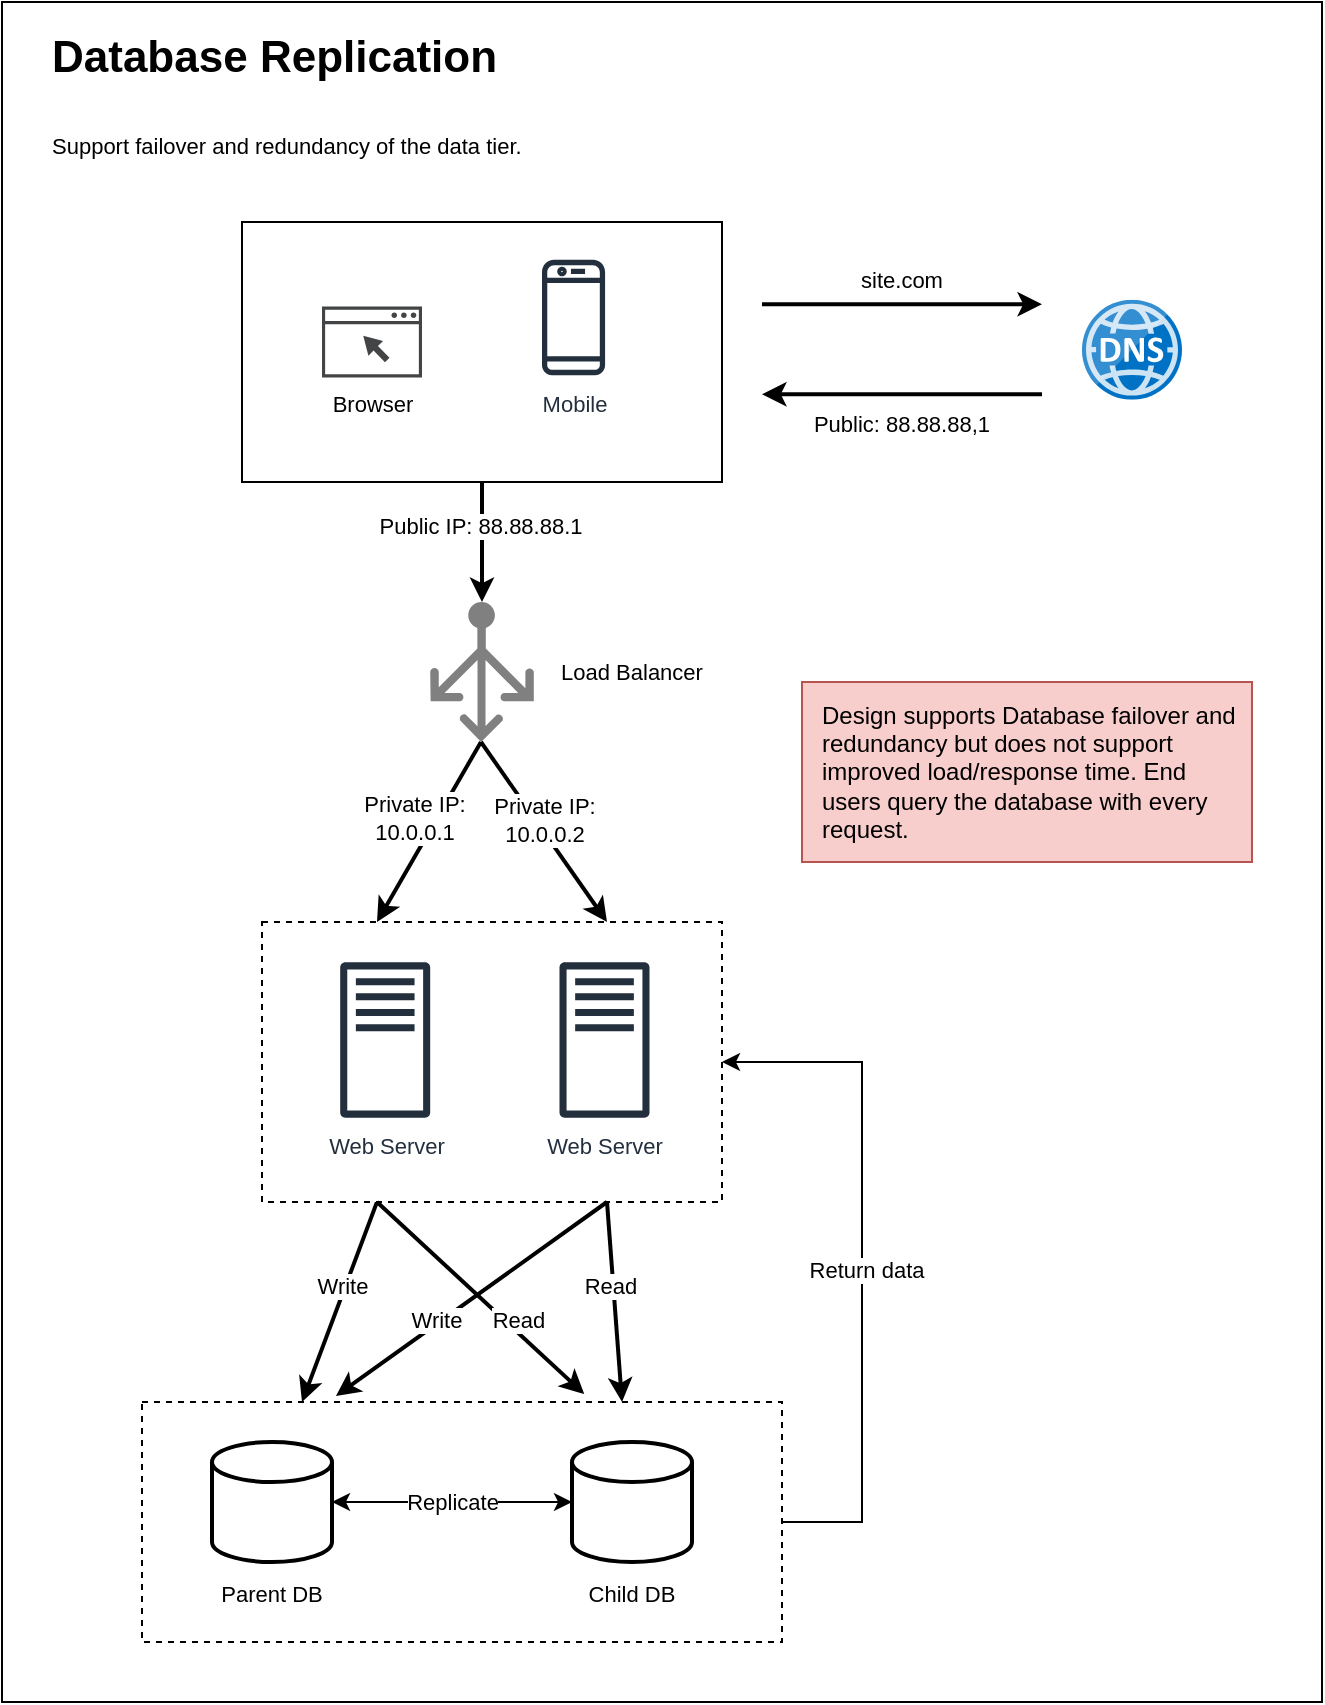 <mxfile version="18.1.3" type="device"><diagram id="DGs2yfAw-LwcwXoiznSU" name="Page-1"><mxGraphModel dx="1426" dy="852" grid="1" gridSize="10" guides="1" tooltips="1" connect="1" arrows="1" fold="1" page="1" pageScale="1" pageWidth="850" pageHeight="1100" math="0" shadow="0"><root><mxCell id="0"/><mxCell id="1" style="locked=1;" parent="0"/><mxCell id="unoXZ1soX1YO-tUkahxE-46" value="" style="rounded=0;whiteSpace=wrap;html=1;" vertex="1" parent="1"><mxGeometry x="10" y="10" width="660" height="850" as="geometry"/></mxCell><mxCell id="hPVIUfgEZxaa7cwPkqvz-1" value="Diagram" style="" parent="0"/><mxCell id="unoXZ1soX1YO-tUkahxE-1" value="" style="sketch=0;aspect=fixed;pointerEvents=1;shadow=0;dashed=0;html=1;strokeColor=none;labelPosition=center;verticalLabelPosition=bottom;verticalAlign=top;align=center;fillColor=#808080;shape=mxgraph.azure.load_balancer_generic;fontSize=11;" vertex="1" parent="hPVIUfgEZxaa7cwPkqvz-1"><mxGeometry x="224.1" y="310" width="51.8" height="70" as="geometry"/></mxCell><mxCell id="unoXZ1soX1YO-tUkahxE-2" value="" style="group" vertex="1" connectable="0" parent="hPVIUfgEZxaa7cwPkqvz-1"><mxGeometry x="130" y="120" width="240" height="130" as="geometry"/></mxCell><mxCell id="unoXZ1soX1YO-tUkahxE-3" value="" style="rounded=0;whiteSpace=wrap;html=1;" vertex="1" parent="unoXZ1soX1YO-tUkahxE-2"><mxGeometry width="240" height="130" as="geometry"/></mxCell><mxCell id="unoXZ1soX1YO-tUkahxE-4" value="Browser" style="sketch=0;pointerEvents=1;shadow=0;dashed=0;html=1;strokeColor=none;fillColor=#434445;aspect=fixed;labelPosition=center;verticalLabelPosition=bottom;verticalAlign=top;align=center;outlineConnect=0;shape=mxgraph.vvd.web_browser;fontSize=11;" vertex="1" parent="unoXZ1soX1YO-tUkahxE-2"><mxGeometry x="40" y="42.25" width="50" height="35.5" as="geometry"/></mxCell><mxCell id="unoXZ1soX1YO-tUkahxE-5" value="Mobile" style="sketch=0;outlineConnect=0;fontColor=#232F3E;gradientColor=none;fillColor=#232F3D;strokeColor=none;dashed=0;verticalLabelPosition=bottom;verticalAlign=top;align=center;html=1;fontSize=11;fontStyle=0;aspect=fixed;pointerEvents=1;shape=mxgraph.aws4.mobile_client;" vertex="1" parent="unoXZ1soX1YO-tUkahxE-2"><mxGeometry x="150" y="17.75" width="31.54" height="60" as="geometry"/></mxCell><mxCell id="unoXZ1soX1YO-tUkahxE-6" value="" style="group" vertex="1" connectable="0" parent="hPVIUfgEZxaa7cwPkqvz-1"><mxGeometry x="390" y="140" width="210" height="91.13" as="geometry"/></mxCell><mxCell id="unoXZ1soX1YO-tUkahxE-7" style="edgeStyle=none;rounded=0;orthogonalLoop=1;jettySize=auto;html=1;strokeWidth=2;" edge="1" parent="unoXZ1soX1YO-tUkahxE-6"><mxGeometry relative="1" as="geometry"><mxPoint y="21.13" as="sourcePoint"/><mxPoint x="140" y="21.13" as="targetPoint"/></mxGeometry></mxCell><mxCell id="unoXZ1soX1YO-tUkahxE-8" value="" style="sketch=0;aspect=fixed;html=1;points=[];align=center;image;fontSize=12;image=img/lib/mscae/DNS.svg;" vertex="1" parent="unoXZ1soX1YO-tUkahxE-6"><mxGeometry x="160" y="18.88" width="50" height="50" as="geometry"/></mxCell><mxCell id="unoXZ1soX1YO-tUkahxE-9" value="" style="endArrow=none;html=1;rounded=0;strokeWidth=2;startArrow=classic;startFill=1;endFill=0;" edge="1" parent="unoXZ1soX1YO-tUkahxE-6"><mxGeometry width="50" height="50" relative="1" as="geometry"><mxPoint y="66.13" as="sourcePoint"/><mxPoint x="140" y="66.13" as="targetPoint"/></mxGeometry></mxCell><mxCell id="unoXZ1soX1YO-tUkahxE-10" value="&lt;font style=&quot;font-size: 11px;&quot;&gt;site.com&lt;/font&gt;" style="text;html=1;strokeColor=none;fillColor=none;align=center;verticalAlign=middle;whiteSpace=wrap;rounded=0;fontSize=11;" vertex="1" parent="unoXZ1soX1YO-tUkahxE-6"><mxGeometry width="140" height="18.88" as="geometry"/></mxCell><mxCell id="unoXZ1soX1YO-tUkahxE-11" value="&lt;font style=&quot;font-size: 11px;&quot;&gt;Public: 88.88.88,1&lt;/font&gt;" style="text;html=1;strokeColor=none;fillColor=none;align=center;verticalAlign=middle;whiteSpace=wrap;rounded=0;fontSize=11;" vertex="1" parent="unoXZ1soX1YO-tUkahxE-6"><mxGeometry y="71.13" width="140" height="20" as="geometry"/></mxCell><mxCell id="unoXZ1soX1YO-tUkahxE-44" style="edgeStyle=orthogonalEdgeStyle;rounded=0;orthogonalLoop=1;jettySize=auto;html=1;exitX=1;exitY=0.5;exitDx=0;exitDy=0;entryX=1;entryY=0.5;entryDx=0;entryDy=0;" edge="1" parent="hPVIUfgEZxaa7cwPkqvz-1" source="unoXZ1soX1YO-tUkahxE-12" target="unoXZ1soX1YO-tUkahxE-18"><mxGeometry relative="1" as="geometry"><Array as="points"><mxPoint x="440" y="770"/><mxPoint x="440" y="540"/></Array></mxGeometry></mxCell><mxCell id="unoXZ1soX1YO-tUkahxE-45" value="Return data" style="edgeLabel;html=1;align=center;verticalAlign=middle;resizable=0;points=[];" vertex="1" connectable="0" parent="unoXZ1soX1YO-tUkahxE-44"><mxGeometry x="-0.024" y="-2" relative="1" as="geometry"><mxPoint as="offset"/></mxGeometry></mxCell><mxCell id="unoXZ1soX1YO-tUkahxE-12" value="" style="rounded=0;whiteSpace=wrap;html=1;sketch=0;fixDash=1;dashed=1;" vertex="1" parent="hPVIUfgEZxaa7cwPkqvz-1"><mxGeometry x="80" y="710" width="320" height="120" as="geometry"/></mxCell><mxCell id="unoXZ1soX1YO-tUkahxE-13" value="" style="group" vertex="1" connectable="0" parent="hPVIUfgEZxaa7cwPkqvz-1"><mxGeometry x="100" y="730" width="90" height="91" as="geometry"/></mxCell><mxCell id="unoXZ1soX1YO-tUkahxE-14" value="" style="strokeWidth=2;html=1;shape=mxgraph.flowchart.database;whiteSpace=wrap;sketch=0;" vertex="1" parent="unoXZ1soX1YO-tUkahxE-13"><mxGeometry x="15" width="60" height="60" as="geometry"/></mxCell><mxCell id="unoXZ1soX1YO-tUkahxE-15" value="&lt;font style=&quot;font-size: 11px;&quot;&gt;Parent DB&lt;/font&gt;" style="text;html=1;strokeColor=none;fillColor=none;align=center;verticalAlign=middle;whiteSpace=wrap;rounded=0;sketch=0;" vertex="1" parent="unoXZ1soX1YO-tUkahxE-13"><mxGeometry y="61" width="90" height="30" as="geometry"/></mxCell><mxCell id="unoXZ1soX1YO-tUkahxE-21" value="" style="endArrow=classic;html=1;rounded=0;fontSize=11;entryX=0.5;entryY=0;entryDx=0;entryDy=0;entryPerimeter=0;exitX=0.5;exitY=1;exitDx=0;exitDy=0;strokeWidth=2;" edge="1" parent="hPVIUfgEZxaa7cwPkqvz-1" source="unoXZ1soX1YO-tUkahxE-3" target="unoXZ1soX1YO-tUkahxE-1"><mxGeometry width="50" height="50" relative="1" as="geometry"><mxPoint x="140" y="350" as="sourcePoint"/><mxPoint x="190" y="300" as="targetPoint"/></mxGeometry></mxCell><mxCell id="unoXZ1soX1YO-tUkahxE-22" value="Public IP: 88.88.88.1" style="edgeLabel;html=1;align=center;verticalAlign=middle;resizable=0;points=[];fontSize=11;" vertex="1" connectable="0" parent="unoXZ1soX1YO-tUkahxE-21"><mxGeometry x="-0.267" y="-1" relative="1" as="geometry"><mxPoint as="offset"/></mxGeometry></mxCell><mxCell id="unoXZ1soX1YO-tUkahxE-23" value="" style="endArrow=classic;html=1;rounded=0;fontSize=11;strokeWidth=2;entryX=0.25;entryY=0;entryDx=0;entryDy=0;exitX=0.49;exitY=1;exitDx=0;exitDy=0;exitPerimeter=0;" edge="1" parent="hPVIUfgEZxaa7cwPkqvz-1" source="unoXZ1soX1YO-tUkahxE-1" target="unoXZ1soX1YO-tUkahxE-18"><mxGeometry width="50" height="50" relative="1" as="geometry"><mxPoint x="110" y="420" as="sourcePoint"/><mxPoint x="160" y="370" as="targetPoint"/></mxGeometry></mxCell><mxCell id="unoXZ1soX1YO-tUkahxE-24" value="Private IP:&lt;br&gt;10.0.0.1" style="edgeLabel;html=1;align=center;verticalAlign=middle;resizable=0;points=[];fontSize=11;" vertex="1" connectable="0" parent="unoXZ1soX1YO-tUkahxE-23"><mxGeometry x="-0.152" relative="1" as="geometry"><mxPoint x="-12" as="offset"/></mxGeometry></mxCell><mxCell id="unoXZ1soX1YO-tUkahxE-25" value="" style="endArrow=classic;html=1;rounded=0;fontSize=11;strokeWidth=2;exitX=0.49;exitY=1;exitDx=0;exitDy=0;exitPerimeter=0;entryX=0.75;entryY=0;entryDx=0;entryDy=0;" edge="1" parent="hPVIUfgEZxaa7cwPkqvz-1" source="unoXZ1soX1YO-tUkahxE-1" target="unoXZ1soX1YO-tUkahxE-18"><mxGeometry width="50" height="50" relative="1" as="geometry"><mxPoint x="320" y="410" as="sourcePoint"/><mxPoint x="370" y="360" as="targetPoint"/></mxGeometry></mxCell><mxCell id="unoXZ1soX1YO-tUkahxE-26" value="Private IP:&lt;br&gt;10.0.0.2" style="edgeLabel;html=1;align=center;verticalAlign=middle;resizable=0;points=[];fontSize=11;" vertex="1" connectable="0" parent="unoXZ1soX1YO-tUkahxE-25"><mxGeometry x="-0.176" y="-2" relative="1" as="geometry"><mxPoint x="7" as="offset"/></mxGeometry></mxCell><mxCell id="unoXZ1soX1YO-tUkahxE-27" value="Load Balancer" style="text;html=1;strokeColor=none;fillColor=none;align=center;verticalAlign=middle;whiteSpace=wrap;rounded=0;fontSize=11;" vertex="1" parent="hPVIUfgEZxaa7cwPkqvz-1"><mxGeometry x="280" y="330" width="90" height="30" as="geometry"/></mxCell><mxCell id="unoXZ1soX1YO-tUkahxE-28" value="" style="endArrow=none;html=1;rounded=0;strokeWidth=2;startArrow=classic;startFill=1;endFill=0;exitX=0.25;exitY=0;exitDx=0;exitDy=0;entryX=0.25;entryY=1;entryDx=0;entryDy=0;" edge="1" parent="hPVIUfgEZxaa7cwPkqvz-1" source="unoXZ1soX1YO-tUkahxE-12" target="unoXZ1soX1YO-tUkahxE-18"><mxGeometry width="50" height="50" relative="1" as="geometry"><mxPoint x="450" y="490" as="sourcePoint"/><mxPoint x="190" y="630" as="targetPoint"/></mxGeometry></mxCell><mxCell id="unoXZ1soX1YO-tUkahxE-29" value="Write" style="edgeLabel;html=1;align=center;verticalAlign=middle;resizable=0;points=[];" vertex="1" connectable="0" parent="unoXZ1soX1YO-tUkahxE-28"><mxGeometry x="0.15" relative="1" as="geometry"><mxPoint x="-2" y="-1" as="offset"/></mxGeometry></mxCell><mxCell id="unoXZ1soX1YO-tUkahxE-33" value="" style="group" vertex="1" connectable="0" parent="hPVIUfgEZxaa7cwPkqvz-1"><mxGeometry x="280" y="730" width="90" height="91" as="geometry"/></mxCell><mxCell id="unoXZ1soX1YO-tUkahxE-34" value="" style="strokeWidth=2;html=1;shape=mxgraph.flowchart.database;whiteSpace=wrap;sketch=0;" vertex="1" parent="unoXZ1soX1YO-tUkahxE-33"><mxGeometry x="15" width="60" height="60" as="geometry"/></mxCell><mxCell id="unoXZ1soX1YO-tUkahxE-35" value="&lt;font style=&quot;font-size: 11px;&quot;&gt;Child DB&lt;/font&gt;" style="text;html=1;strokeColor=none;fillColor=none;align=center;verticalAlign=middle;whiteSpace=wrap;rounded=0;sketch=0;" vertex="1" parent="unoXZ1soX1YO-tUkahxE-33"><mxGeometry y="61" width="90" height="30" as="geometry"/></mxCell><mxCell id="unoXZ1soX1YO-tUkahxE-36" value="Replicate" style="endArrow=classic;startArrow=classic;html=1;rounded=0;exitX=1;exitY=0.5;exitDx=0;exitDy=0;exitPerimeter=0;entryX=0;entryY=0.5;entryDx=0;entryDy=0;entryPerimeter=0;" edge="1" parent="hPVIUfgEZxaa7cwPkqvz-1" source="unoXZ1soX1YO-tUkahxE-14" target="unoXZ1soX1YO-tUkahxE-34"><mxGeometry width="50" height="50" relative="1" as="geometry"><mxPoint x="260" y="740" as="sourcePoint"/><mxPoint x="310" y="690" as="targetPoint"/></mxGeometry></mxCell><mxCell id="unoXZ1soX1YO-tUkahxE-18" value="" style="rounded=0;whiteSpace=wrap;html=1;sketch=0;fixDash=1;dashed=1;" vertex="1" parent="hPVIUfgEZxaa7cwPkqvz-1"><mxGeometry x="140" y="470" width="230" height="140" as="geometry"/></mxCell><mxCell id="unoXZ1soX1YO-tUkahxE-19" value="&lt;font style=&quot;font-size: 11px;&quot;&gt;Web Server&lt;/font&gt;" style="sketch=0;outlineConnect=0;fontColor=#232F3E;gradientColor=none;fillColor=#232F3D;strokeColor=none;dashed=0;verticalLabelPosition=bottom;verticalAlign=top;align=center;html=1;fontSize=12;fontStyle=0;aspect=fixed;pointerEvents=1;shape=mxgraph.aws4.traditional_server;" vertex="1" parent="hPVIUfgEZxaa7cwPkqvz-1"><mxGeometry x="179.1" y="490" width="45" height="78" as="geometry"/></mxCell><mxCell id="unoXZ1soX1YO-tUkahxE-20" value="&lt;font style=&quot;font-size: 11px;&quot;&gt;Web Server&lt;/font&gt;" style="sketch=0;outlineConnect=0;fontColor=#232F3E;gradientColor=none;fillColor=#232F3D;strokeColor=none;dashed=0;verticalLabelPosition=bottom;verticalAlign=top;align=center;html=1;fontSize=12;fontStyle=0;aspect=fixed;pointerEvents=1;shape=mxgraph.aws4.traditional_server;" vertex="1" parent="hPVIUfgEZxaa7cwPkqvz-1"><mxGeometry x="288.75" y="490" width="45" height="78" as="geometry"/></mxCell><mxCell id="unoXZ1soX1YO-tUkahxE-37" value="" style="endArrow=none;html=1;rounded=0;strokeWidth=2;startArrow=classic;startFill=1;endFill=0;entryX=0.75;entryY=1;entryDx=0;entryDy=0;exitX=0.303;exitY=-0.025;exitDx=0;exitDy=0;exitPerimeter=0;" edge="1" parent="hPVIUfgEZxaa7cwPkqvz-1" source="unoXZ1soX1YO-tUkahxE-12" target="unoXZ1soX1YO-tUkahxE-18"><mxGeometry width="50" height="50" relative="1" as="geometry"><mxPoint x="160" y="710" as="sourcePoint"/><mxPoint x="207.5" y="620" as="targetPoint"/></mxGeometry></mxCell><mxCell id="unoXZ1soX1YO-tUkahxE-38" value="Write" style="edgeLabel;html=1;align=center;verticalAlign=middle;resizable=0;points=[];" vertex="1" connectable="0" parent="unoXZ1soX1YO-tUkahxE-37"><mxGeometry x="0.15" relative="1" as="geometry"><mxPoint x="-28" y="18" as="offset"/></mxGeometry></mxCell><mxCell id="unoXZ1soX1YO-tUkahxE-40" value="" style="endArrow=none;html=1;rounded=0;strokeWidth=2;startArrow=classic;startFill=1;endFill=0;entryX=0.75;entryY=1;entryDx=0;entryDy=0;exitX=0.75;exitY=0;exitDx=0;exitDy=0;" edge="1" parent="hPVIUfgEZxaa7cwPkqvz-1" source="unoXZ1soX1YO-tUkahxE-12" target="unoXZ1soX1YO-tUkahxE-18"><mxGeometry width="50" height="50" relative="1" as="geometry"><mxPoint x="170" y="720" as="sourcePoint"/><mxPoint x="322.5" y="620" as="targetPoint"/></mxGeometry></mxCell><mxCell id="unoXZ1soX1YO-tUkahxE-41" value="Read" style="edgeLabel;html=1;align=center;verticalAlign=middle;resizable=0;points=[];" vertex="1" connectable="0" parent="unoXZ1soX1YO-tUkahxE-40"><mxGeometry x="0.15" relative="1" as="geometry"><mxPoint x="-2" y="-1" as="offset"/></mxGeometry></mxCell><mxCell id="unoXZ1soX1YO-tUkahxE-42" value="" style="endArrow=none;html=1;rounded=0;strokeWidth=2;startArrow=classic;startFill=1;endFill=0;entryX=0.25;entryY=1;entryDx=0;entryDy=0;exitX=0.691;exitY=-0.033;exitDx=0;exitDy=0;exitPerimeter=0;" edge="1" parent="hPVIUfgEZxaa7cwPkqvz-1" source="unoXZ1soX1YO-tUkahxE-12" target="unoXZ1soX1YO-tUkahxE-18"><mxGeometry width="50" height="50" relative="1" as="geometry"><mxPoint x="357.02" y="730" as="sourcePoint"/><mxPoint x="234.52" y="630" as="targetPoint"/></mxGeometry></mxCell><mxCell id="unoXZ1soX1YO-tUkahxE-43" value="Read" style="edgeLabel;html=1;align=center;verticalAlign=middle;resizable=0;points=[];" vertex="1" connectable="0" parent="unoXZ1soX1YO-tUkahxE-42"><mxGeometry x="0.15" relative="1" as="geometry"><mxPoint x="26" y="18" as="offset"/></mxGeometry></mxCell><mxCell id="unoXZ1soX1YO-tUkahxE-47" value="Design supports Database failover and redundancy but does not support improved load/response time. End users query the database with every request." style="rounded=0;whiteSpace=wrap;html=1;fillColor=#f8cecc;strokeColor=#b85450;align=left;spacing=10;" vertex="1" parent="hPVIUfgEZxaa7cwPkqvz-1"><mxGeometry x="410" y="350" width="225" height="90" as="geometry"/></mxCell><mxCell id="hPVIUfgEZxaa7cwPkqvz-5" value="Title" style="locked=1;" parent="0"/><mxCell id="hPVIUfgEZxaa7cwPkqvz-9" value="&lt;h1&gt;&lt;span style=&quot;background-color: initial;&quot;&gt;Database Replication&lt;/span&gt;&lt;/h1&gt;&lt;h1&gt;&lt;span style=&quot;background-color: initial; font-size: 11px; font-weight: normal;&quot;&gt;Support failover and redundancy of the data tier.&lt;/span&gt;&lt;br&gt;&lt;/h1&gt;" style="text;html=1;strokeColor=none;fillColor=none;spacing=5;spacingTop=-20;whiteSpace=wrap;overflow=hidden;rounded=0;fontSize=11;" parent="hPVIUfgEZxaa7cwPkqvz-5" vertex="1"><mxGeometry x="30" y="20" width="400" height="80" as="geometry"/></mxCell></root></mxGraphModel></diagram></mxfile>